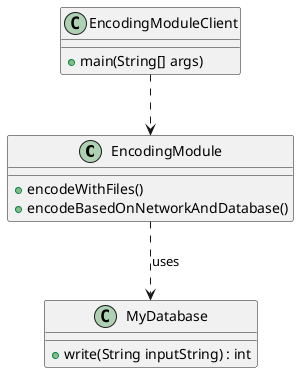 
@startuml
class EncodingModule {
    + encodeWithFiles()
    + encodeBasedOnNetworkAndDatabase()
}

class EncodingModuleClient {
    + main(String[] args)
}

class MyDatabase {
    + write(String inputString) : int
}

EncodingModuleClient ..> EncodingModule
EncodingModule ..> MyDatabase : uses

@enduml
